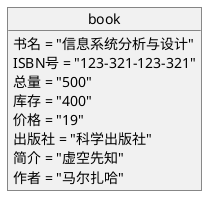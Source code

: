 @startuml

	object book {
	 	书名 = "信息系统分析与设计"
	 	ISBN号 = "123-321-123-321"
	 	总量 = "500"
	 	库存 = "400"
	 	价格 = "19"
	 	出版社 = "科学出版社"
	 	简介 = "虚空先知"
	 	作者 = "马尔扎哈"
	}

@endumll
